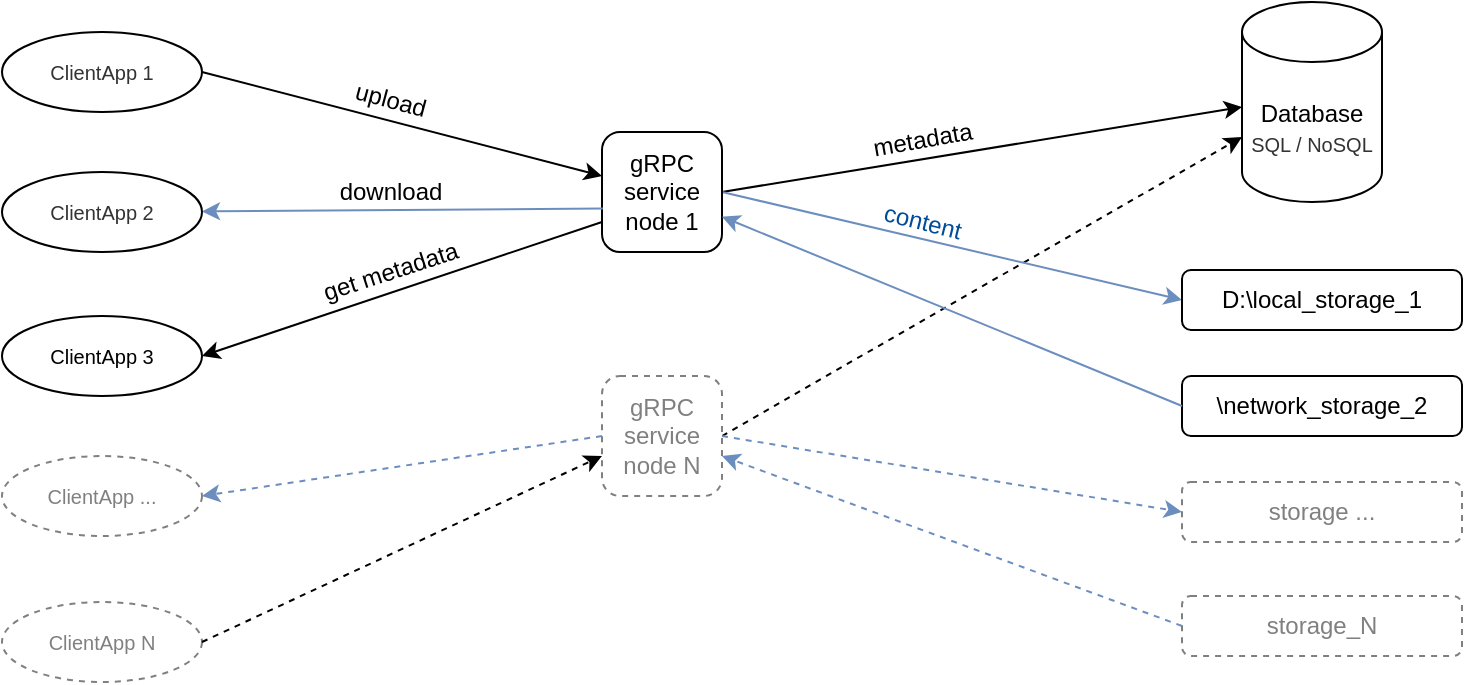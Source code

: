 <mxfile version="15.4.1" type="device"><diagram id="G5GBV6dN1_05v74ruMK1" name="Page-1"><mxGraphModel dx="1038" dy="547" grid="1" gridSize="10" guides="1" tooltips="1" connect="1" arrows="1" fold="1" page="1" pageScale="1" pageWidth="827" pageHeight="1169" math="0" shadow="0"><root><mxCell id="0"/><mxCell id="1" parent="0"/><mxCell id="LD3wikYIoYmgaLXLKZef-56" style="rounded=0;orthogonalLoop=1;jettySize=auto;html=1;fontSize=10;fontColor=#333333;dashed=1;exitX=1;exitY=0.5;exitDx=0;exitDy=0;entryX=0;entryY=0;entryDx=0;entryDy=67.5;entryPerimeter=0;" edge="1" parent="1" source="LD3wikYIoYmgaLXLKZef-8" target="LD3wikYIoYmgaLXLKZef-1"><mxGeometry relative="1" as="geometry"><mxPoint x="630" y="190" as="targetPoint"/></mxGeometry></mxCell><mxCell id="LD3wikYIoYmgaLXLKZef-1" value="Database&lt;br&gt;&lt;font style=&quot;font-size: 10px&quot; color=&quot;#333333&quot;&gt;SQL / NoSQL&lt;/font&gt;" style="shape=cylinder3;whiteSpace=wrap;html=1;boundedLbl=1;backgroundOutline=1;size=15;" vertex="1" parent="1"><mxGeometry x="680" y="83" width="70" height="100" as="geometry"/></mxCell><mxCell id="LD3wikYIoYmgaLXLKZef-12" style="edgeStyle=none;rounded=0;orthogonalLoop=1;jettySize=auto;html=1;exitX=1;exitY=0.5;exitDx=0;exitDy=0;fillColor=#f5f5f5;strokeColor=#000000;entryX=0;entryY=0;entryDx=0;entryDy=52.5;entryPerimeter=0;" edge="1" parent="1" source="LD3wikYIoYmgaLXLKZef-4" target="LD3wikYIoYmgaLXLKZef-1"><mxGeometry relative="1" as="geometry"><mxPoint x="610" y="110" as="targetPoint"/></mxGeometry></mxCell><mxCell id="LD3wikYIoYmgaLXLKZef-36" value="&lt;font style=&quot;font-size: 12px&quot;&gt;metadata&lt;/font&gt;" style="edgeLabel;html=1;align=center;verticalAlign=middle;resizable=0;points=[];rotation=-10;labelBackgroundColor=none;" vertex="1" connectable="0" parent="LD3wikYIoYmgaLXLKZef-12"><mxGeometry x="-0.442" y="-2" relative="1" as="geometry"><mxPoint x="27" y="-16" as="offset"/></mxGeometry></mxCell><mxCell id="LD3wikYIoYmgaLXLKZef-22" style="edgeStyle=none;rounded=0;orthogonalLoop=1;jettySize=auto;html=1;fillColor=#dae8fc;strokeColor=#6c8ebf;entryX=0;entryY=0.5;entryDx=0;entryDy=0;exitX=1;exitY=0.5;exitDx=0;exitDy=0;" edge="1" parent="1" source="LD3wikYIoYmgaLXLKZef-4" target="LD3wikYIoYmgaLXLKZef-17"><mxGeometry relative="1" as="geometry"><mxPoint x="420" y="160" as="sourcePoint"/><mxPoint x="650" y="210" as="targetPoint"/></mxGeometry></mxCell><mxCell id="LD3wikYIoYmgaLXLKZef-72" style="edgeStyle=none;rounded=0;orthogonalLoop=1;jettySize=auto;html=1;exitX=0.5;exitY=1;exitDx=0;exitDy=0;fontSize=12;fontColor=#000000;strokeColor=#000000;" edge="1" parent="1" source="LD3wikYIoYmgaLXLKZef-4"><mxGeometry relative="1" as="geometry"><mxPoint x="390" y="150" as="targetPoint"/></mxGeometry></mxCell><mxCell id="LD3wikYIoYmgaLXLKZef-4" value="gRPC&lt;br&gt;service&lt;br&gt;node 1" style="whiteSpace=wrap;html=1;aspect=fixed;rounded=1;" vertex="1" parent="1"><mxGeometry x="360" y="148" width="60" height="60" as="geometry"/></mxCell><mxCell id="LD3wikYIoYmgaLXLKZef-60" style="edgeStyle=none;rounded=0;orthogonalLoop=1;jettySize=auto;html=1;fontSize=10;fontColor=#333333;strokeColor=#000000;entryX=1;entryY=0.5;entryDx=0;entryDy=0;exitX=0;exitY=0.75;exitDx=0;exitDy=0;" edge="1" parent="1" source="LD3wikYIoYmgaLXLKZef-4" target="LD3wikYIoYmgaLXLKZef-46"><mxGeometry relative="1" as="geometry"><mxPoint x="350" y="200" as="sourcePoint"/></mxGeometry></mxCell><mxCell id="LD3wikYIoYmgaLXLKZef-63" style="edgeStyle=none;rounded=0;orthogonalLoop=1;jettySize=auto;html=1;fontSize=10;fontColor=#333333;strokeColor=#6c8ebf;fillColor=#dae8fc;exitX=0.007;exitY=0.637;exitDx=0;exitDy=0;exitPerimeter=0;" edge="1" parent="1" source="LD3wikYIoYmgaLXLKZef-4" target="LD3wikYIoYmgaLXLKZef-44"><mxGeometry relative="1" as="geometry"><mxPoint x="250" y="280" as="targetPoint"/><mxPoint x="360" y="188" as="sourcePoint"/></mxGeometry></mxCell><mxCell id="LD3wikYIoYmgaLXLKZef-61" style="edgeStyle=none;rounded=0;orthogonalLoop=1;jettySize=auto;html=1;entryX=1;entryY=0.5;entryDx=0;entryDy=0;fontSize=10;fontColor=#333333;strokeColor=#6c8ebf;fillColor=#dae8fc;exitX=0;exitY=0.5;exitDx=0;exitDy=0;dashed=1;" edge="1" parent="1" source="LD3wikYIoYmgaLXLKZef-8" target="LD3wikYIoYmgaLXLKZef-74"><mxGeometry relative="1" as="geometry"><mxPoint x="360" y="360" as="sourcePoint"/></mxGeometry></mxCell><mxCell id="LD3wikYIoYmgaLXLKZef-8" value="&lt;font color=&quot;#808080&quot;&gt;gRPC&lt;br&gt;service&lt;br&gt;node N&lt;/font&gt;" style="whiteSpace=wrap;html=1;aspect=fixed;rounded=1;glass=0;sketch=0;shadow=0;strokeColor=#808080;dashed=1;" vertex="1" parent="1"><mxGeometry x="360" y="270" width="60" height="60" as="geometry"/></mxCell><mxCell id="LD3wikYIoYmgaLXLKZef-17" value="D:\local_storage_1" style="rounded=1;whiteSpace=wrap;html=1;" vertex="1" parent="1"><mxGeometry x="650" y="217" width="140" height="30" as="geometry"/></mxCell><mxCell id="LD3wikYIoYmgaLXLKZef-58" style="edgeStyle=none;rounded=0;orthogonalLoop=1;jettySize=auto;html=1;fontSize=10;fontColor=#333333;fillColor=#dae8fc;strokeColor=#6c8ebf;exitX=0;exitY=0.5;exitDx=0;exitDy=0;dashed=1;" edge="1" parent="1" source="LD3wikYIoYmgaLXLKZef-19"><mxGeometry relative="1" as="geometry"><mxPoint x="420" y="310" as="targetPoint"/><mxPoint x="620" y="290" as="sourcePoint"/></mxGeometry></mxCell><mxCell id="LD3wikYIoYmgaLXLKZef-18" value="\\network_storage_2" style="rounded=1;whiteSpace=wrap;html=1;" vertex="1" parent="1"><mxGeometry x="650" y="270" width="140" height="30" as="geometry"/></mxCell><mxCell id="LD3wikYIoYmgaLXLKZef-19" value="&lt;font color=&quot;#808080&quot;&gt;storage_N&lt;/font&gt;" style="rounded=1;whiteSpace=wrap;html=1;dashed=1;strokeColor=#808080;" vertex="1" parent="1"><mxGeometry x="650" y="380" width="140" height="30" as="geometry"/></mxCell><mxCell id="LD3wikYIoYmgaLXLKZef-34" value="&lt;font color=&quot;#808080&quot;&gt;storage ...&lt;/font&gt;" style="rounded=1;whiteSpace=wrap;html=1;dashed=1;fillColor=none;strokeColor=#808080;" vertex="1" parent="1"><mxGeometry x="650" y="323" width="140" height="30" as="geometry"/></mxCell><mxCell id="LD3wikYIoYmgaLXLKZef-37" value="&lt;font color=&quot;#004c99&quot;&gt;content&lt;/font&gt;" style="text;html=1;align=center;verticalAlign=middle;resizable=0;points=[];autosize=1;strokeColor=none;fillColor=none;rotation=14;" vertex="1" parent="1"><mxGeometry x="495" y="183" width="50" height="20" as="geometry"/></mxCell><mxCell id="LD3wikYIoYmgaLXLKZef-39" style="edgeStyle=none;rounded=0;orthogonalLoop=1;jettySize=auto;html=1;exitX=0.5;exitY=0;exitDx=0;exitDy=0;fontColor=#000099;" edge="1" parent="1" source="LD3wikYIoYmgaLXLKZef-8" target="LD3wikYIoYmgaLXLKZef-8"><mxGeometry relative="1" as="geometry"/></mxCell><mxCell id="LD3wikYIoYmgaLXLKZef-51" style="rounded=0;orthogonalLoop=1;jettySize=auto;html=1;fontSize=10;fontColor=#333333;exitX=1;exitY=0.5;exitDx=0;exitDy=0;elbow=vertical;" edge="1" parent="1" source="LD3wikYIoYmgaLXLKZef-43"><mxGeometry relative="1" as="geometry"><mxPoint x="360" y="170" as="targetPoint"/></mxGeometry></mxCell><mxCell id="LD3wikYIoYmgaLXLKZef-43" value="ClientApp 1" style="ellipse;whiteSpace=wrap;html=1;align=center;rounded=1;shadow=0;glass=0;labelBackgroundColor=none;sketch=0;fontSize=10;fontColor=#333333;strokeColor=#000000;fillColor=none;gradientColor=none;" vertex="1" parent="1"><mxGeometry x="60" y="98" width="100" height="40" as="geometry"/></mxCell><mxCell id="LD3wikYIoYmgaLXLKZef-44" value="ClientApp 2" style="ellipse;whiteSpace=wrap;html=1;align=center;rounded=1;shadow=0;glass=0;labelBackgroundColor=none;sketch=0;fontSize=10;fontColor=#333333;strokeColor=#000000;fillColor=none;gradientColor=none;" vertex="1" parent="1"><mxGeometry x="60" y="168" width="100" height="40" as="geometry"/></mxCell><mxCell id="LD3wikYIoYmgaLXLKZef-45" value="&lt;font color=&quot;#808080&quot;&gt;ClientApp N&lt;/font&gt;" style="ellipse;whiteSpace=wrap;html=1;align=center;rounded=1;shadow=0;glass=0;labelBackgroundColor=none;sketch=0;fontSize=10;fontColor=#333333;strokeColor=#808080;fillColor=none;gradientColor=none;dashed=1;" vertex="1" parent="1"><mxGeometry x="60" y="383" width="100" height="40" as="geometry"/></mxCell><mxCell id="LD3wikYIoYmgaLXLKZef-46" value="&lt;font color=&quot;#000000&quot;&gt;ClientApp 3&lt;/font&gt;" style="ellipse;whiteSpace=wrap;html=1;align=center;rounded=1;shadow=0;glass=0;labelBackgroundColor=none;sketch=0;fontSize=10;fontColor=#333333;strokeColor=#000000;fillColor=none;gradientColor=none;" vertex="1" parent="1"><mxGeometry x="60" y="240" width="100" height="40" as="geometry"/></mxCell><mxCell id="LD3wikYIoYmgaLXLKZef-47" style="edgeStyle=none;rounded=0;orthogonalLoop=1;jettySize=auto;html=1;exitX=0.5;exitY=0;exitDx=0;exitDy=0;fontSize=10;fontColor=#333333;" edge="1" parent="1" source="LD3wikYIoYmgaLXLKZef-45" target="LD3wikYIoYmgaLXLKZef-45"><mxGeometry relative="1" as="geometry"/></mxCell><mxCell id="LD3wikYIoYmgaLXLKZef-66" value="&lt;font style=&quot;font-size: 12px&quot; color=&quot;#000000&quot;&gt;upload&lt;/font&gt;" style="text;html=1;align=center;verticalAlign=middle;resizable=0;points=[];autosize=1;strokeColor=none;fillColor=none;fontSize=10;fontColor=#999999;rotation=15;" vertex="1" parent="1"><mxGeometry x="229" y="122" width="50" height="20" as="geometry"/></mxCell><mxCell id="LD3wikYIoYmgaLXLKZef-68" value="get metadata" style="text;html=1;align=center;verticalAlign=middle;resizable=0;points=[];autosize=1;strokeColor=none;fillColor=none;fontSize=12;fontColor=#000000;rotation=-18;" vertex="1" parent="1"><mxGeometry x="209" y="208" width="90" height="20" as="geometry"/></mxCell><mxCell id="LD3wikYIoYmgaLXLKZef-69" value="download" style="text;html=1;align=center;verticalAlign=middle;resizable=0;points=[];autosize=1;strokeColor=none;fillColor=none;fontSize=12;fontColor=#000000;rotation=0;" vertex="1" parent="1"><mxGeometry x="219" y="168" width="70" height="20" as="geometry"/></mxCell><mxCell id="LD3wikYIoYmgaLXLKZef-73" style="edgeStyle=none;rounded=0;orthogonalLoop=1;jettySize=auto;html=1;fontSize=10;fontColor=#333333;fillColor=#dae8fc;strokeColor=#6c8ebf;exitX=0;exitY=0.5;exitDx=0;exitDy=0;" edge="1" parent="1" source="LD3wikYIoYmgaLXLKZef-18" target="LD3wikYIoYmgaLXLKZef-4"><mxGeometry relative="1" as="geometry"><mxPoint x="430" y="363" as="targetPoint"/><mxPoint x="660" y="425" as="sourcePoint"/></mxGeometry></mxCell><mxCell id="LD3wikYIoYmgaLXLKZef-74" value="&lt;font color=&quot;#808080&quot;&gt;ClientApp ...&lt;/font&gt;" style="ellipse;whiteSpace=wrap;html=1;align=center;rounded=1;shadow=0;glass=0;labelBackgroundColor=none;sketch=0;fontSize=10;fontColor=#333333;strokeColor=#808080;fillColor=none;gradientColor=none;dashed=1;" vertex="1" parent="1"><mxGeometry x="60" y="310" width="100" height="40" as="geometry"/></mxCell><mxCell id="LD3wikYIoYmgaLXLKZef-84" style="edgeStyle=none;rounded=0;orthogonalLoop=1;jettySize=auto;html=1;fontSize=10;fontColor=#333333;fillColor=#dae8fc;strokeColor=#6c8ebf;dashed=1;exitX=1;exitY=0.5;exitDx=0;exitDy=0;entryX=0;entryY=0.5;entryDx=0;entryDy=0;" edge="1" parent="1" source="LD3wikYIoYmgaLXLKZef-8" target="LD3wikYIoYmgaLXLKZef-34"><mxGeometry relative="1" as="geometry"><mxPoint x="490" y="290" as="targetPoint"/><mxPoint x="650" y="338" as="sourcePoint"/></mxGeometry></mxCell><mxCell id="LD3wikYIoYmgaLXLKZef-86" style="rounded=0;orthogonalLoop=1;jettySize=auto;html=1;fontSize=10;fontColor=#333333;dashed=1;exitX=1;exitY=0.5;exitDx=0;exitDy=0;" edge="1" parent="1" source="LD3wikYIoYmgaLXLKZef-45"><mxGeometry relative="1" as="geometry"><mxPoint x="360" y="310" as="targetPoint"/><mxPoint x="420" y="168.004" as="sourcePoint"/></mxGeometry></mxCell></root></mxGraphModel></diagram></mxfile>